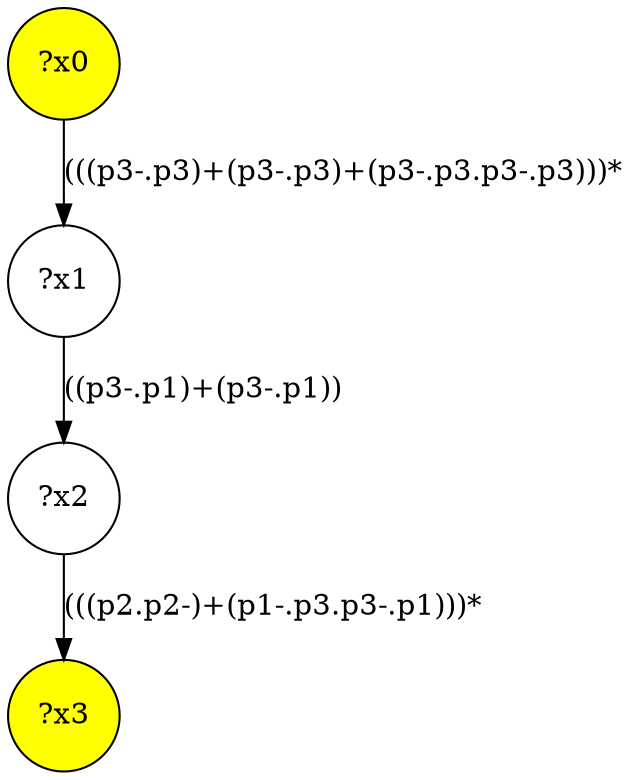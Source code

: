 digraph g {
	x0 [fillcolor="yellow", style="filled," shape=circle, label="?x0"];
	x3 [fillcolor="yellow", style="filled," shape=circle, label="?x3"];
	x1 [shape=circle, label="?x1"];
x0 -> x1[label="(((p3-.p3)+(p3-.p3)+(p3-.p3.p3-.p3)))*"]	x2 [shape=circle, label="?x2"];
x1 -> x2[label="((p3-.p1)+(p3-.p1))"]x2 -> x3[label="(((p2.p2-)+(p1-.p3.p3-.p1)))*"]}
